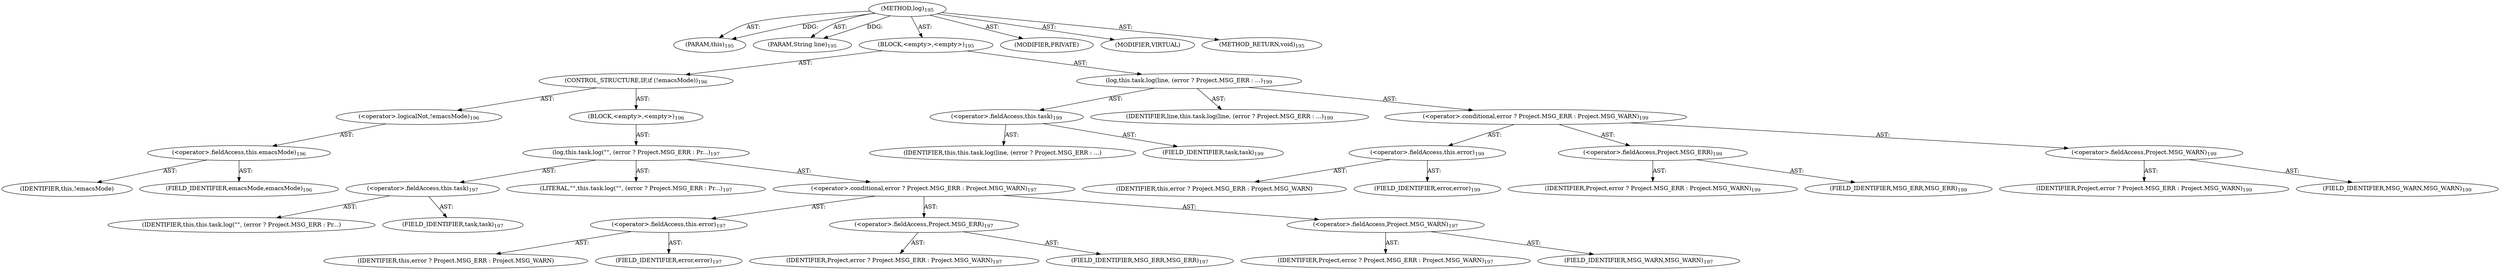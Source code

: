 digraph "log" {  
"111669149706" [label = <(METHOD,log)<SUB>195</SUB>> ]
"115964117011" [label = <(PARAM,this)<SUB>195</SUB>> ]
"115964117012" [label = <(PARAM,String line)<SUB>195</SUB>> ]
"25769803797" [label = <(BLOCK,&lt;empty&gt;,&lt;empty&gt;)<SUB>195</SUB>> ]
"47244640267" [label = <(CONTROL_STRUCTURE,IF,if (!emacsMode))<SUB>196</SUB>> ]
"30064771126" [label = <(&lt;operator&gt;.logicalNot,!emacsMode)<SUB>196</SUB>> ]
"30064771127" [label = <(&lt;operator&gt;.fieldAccess,this.emacsMode)<SUB>196</SUB>> ]
"68719476778" [label = <(IDENTIFIER,this,!emacsMode)> ]
"55834574863" [label = <(FIELD_IDENTIFIER,emacsMode,emacsMode)<SUB>196</SUB>> ]
"25769803798" [label = <(BLOCK,&lt;empty&gt;,&lt;empty&gt;)<SUB>196</SUB>> ]
"30064771128" [label = <(log,this.task.log(&quot;&quot;, (error ? Project.MSG_ERR : Pr...)<SUB>197</SUB>> ]
"30064771129" [label = <(&lt;operator&gt;.fieldAccess,this.task)<SUB>197</SUB>> ]
"68719476779" [label = <(IDENTIFIER,this,this.task.log(&quot;&quot;, (error ? Project.MSG_ERR : Pr...)> ]
"55834574864" [label = <(FIELD_IDENTIFIER,task,task)<SUB>197</SUB>> ]
"90194313233" [label = <(LITERAL,&quot;&quot;,this.task.log(&quot;&quot;, (error ? Project.MSG_ERR : Pr...)<SUB>197</SUB>> ]
"30064771130" [label = <(&lt;operator&gt;.conditional,error ? Project.MSG_ERR : Project.MSG_WARN)<SUB>197</SUB>> ]
"30064771131" [label = <(&lt;operator&gt;.fieldAccess,this.error)<SUB>197</SUB>> ]
"68719476780" [label = <(IDENTIFIER,this,error ? Project.MSG_ERR : Project.MSG_WARN)> ]
"55834574865" [label = <(FIELD_IDENTIFIER,error,error)<SUB>197</SUB>> ]
"30064771132" [label = <(&lt;operator&gt;.fieldAccess,Project.MSG_ERR)<SUB>197</SUB>> ]
"68719476781" [label = <(IDENTIFIER,Project,error ? Project.MSG_ERR : Project.MSG_WARN)<SUB>197</SUB>> ]
"55834574866" [label = <(FIELD_IDENTIFIER,MSG_ERR,MSG_ERR)<SUB>197</SUB>> ]
"30064771133" [label = <(&lt;operator&gt;.fieldAccess,Project.MSG_WARN)<SUB>197</SUB>> ]
"68719476782" [label = <(IDENTIFIER,Project,error ? Project.MSG_ERR : Project.MSG_WARN)<SUB>197</SUB>> ]
"55834574867" [label = <(FIELD_IDENTIFIER,MSG_WARN,MSG_WARN)<SUB>197</SUB>> ]
"30064771134" [label = <(log,this.task.log(line, (error ? Project.MSG_ERR : ...)<SUB>199</SUB>> ]
"30064771135" [label = <(&lt;operator&gt;.fieldAccess,this.task)<SUB>199</SUB>> ]
"68719476783" [label = <(IDENTIFIER,this,this.task.log(line, (error ? Project.MSG_ERR : ...)> ]
"55834574868" [label = <(FIELD_IDENTIFIER,task,task)<SUB>199</SUB>> ]
"68719476784" [label = <(IDENTIFIER,line,this.task.log(line, (error ? Project.MSG_ERR : ...)<SUB>199</SUB>> ]
"30064771136" [label = <(&lt;operator&gt;.conditional,error ? Project.MSG_ERR : Project.MSG_WARN)<SUB>199</SUB>> ]
"30064771137" [label = <(&lt;operator&gt;.fieldAccess,this.error)<SUB>199</SUB>> ]
"68719476785" [label = <(IDENTIFIER,this,error ? Project.MSG_ERR : Project.MSG_WARN)> ]
"55834574869" [label = <(FIELD_IDENTIFIER,error,error)<SUB>199</SUB>> ]
"30064771138" [label = <(&lt;operator&gt;.fieldAccess,Project.MSG_ERR)<SUB>199</SUB>> ]
"68719476786" [label = <(IDENTIFIER,Project,error ? Project.MSG_ERR : Project.MSG_WARN)<SUB>199</SUB>> ]
"55834574870" [label = <(FIELD_IDENTIFIER,MSG_ERR,MSG_ERR)<SUB>199</SUB>> ]
"30064771139" [label = <(&lt;operator&gt;.fieldAccess,Project.MSG_WARN)<SUB>199</SUB>> ]
"68719476787" [label = <(IDENTIFIER,Project,error ? Project.MSG_ERR : Project.MSG_WARN)<SUB>199</SUB>> ]
"55834574871" [label = <(FIELD_IDENTIFIER,MSG_WARN,MSG_WARN)<SUB>199</SUB>> ]
"133143986203" [label = <(MODIFIER,PRIVATE)> ]
"133143986204" [label = <(MODIFIER,VIRTUAL)> ]
"128849018890" [label = <(METHOD_RETURN,void)<SUB>195</SUB>> ]
  "111669149706" -> "115964117011"  [ label = "AST: "] 
  "111669149706" -> "115964117012"  [ label = "AST: "] 
  "111669149706" -> "25769803797"  [ label = "AST: "] 
  "111669149706" -> "133143986203"  [ label = "AST: "] 
  "111669149706" -> "133143986204"  [ label = "AST: "] 
  "111669149706" -> "128849018890"  [ label = "AST: "] 
  "25769803797" -> "47244640267"  [ label = "AST: "] 
  "25769803797" -> "30064771134"  [ label = "AST: "] 
  "47244640267" -> "30064771126"  [ label = "AST: "] 
  "47244640267" -> "25769803798"  [ label = "AST: "] 
  "30064771126" -> "30064771127"  [ label = "AST: "] 
  "30064771127" -> "68719476778"  [ label = "AST: "] 
  "30064771127" -> "55834574863"  [ label = "AST: "] 
  "25769803798" -> "30064771128"  [ label = "AST: "] 
  "30064771128" -> "30064771129"  [ label = "AST: "] 
  "30064771128" -> "90194313233"  [ label = "AST: "] 
  "30064771128" -> "30064771130"  [ label = "AST: "] 
  "30064771129" -> "68719476779"  [ label = "AST: "] 
  "30064771129" -> "55834574864"  [ label = "AST: "] 
  "30064771130" -> "30064771131"  [ label = "AST: "] 
  "30064771130" -> "30064771132"  [ label = "AST: "] 
  "30064771130" -> "30064771133"  [ label = "AST: "] 
  "30064771131" -> "68719476780"  [ label = "AST: "] 
  "30064771131" -> "55834574865"  [ label = "AST: "] 
  "30064771132" -> "68719476781"  [ label = "AST: "] 
  "30064771132" -> "55834574866"  [ label = "AST: "] 
  "30064771133" -> "68719476782"  [ label = "AST: "] 
  "30064771133" -> "55834574867"  [ label = "AST: "] 
  "30064771134" -> "30064771135"  [ label = "AST: "] 
  "30064771134" -> "68719476784"  [ label = "AST: "] 
  "30064771134" -> "30064771136"  [ label = "AST: "] 
  "30064771135" -> "68719476783"  [ label = "AST: "] 
  "30064771135" -> "55834574868"  [ label = "AST: "] 
  "30064771136" -> "30064771137"  [ label = "AST: "] 
  "30064771136" -> "30064771138"  [ label = "AST: "] 
  "30064771136" -> "30064771139"  [ label = "AST: "] 
  "30064771137" -> "68719476785"  [ label = "AST: "] 
  "30064771137" -> "55834574869"  [ label = "AST: "] 
  "30064771138" -> "68719476786"  [ label = "AST: "] 
  "30064771138" -> "55834574870"  [ label = "AST: "] 
  "30064771139" -> "68719476787"  [ label = "AST: "] 
  "30064771139" -> "55834574871"  [ label = "AST: "] 
  "111669149706" -> "115964117011"  [ label = "DDG: "] 
  "111669149706" -> "115964117012"  [ label = "DDG: "] 
}
